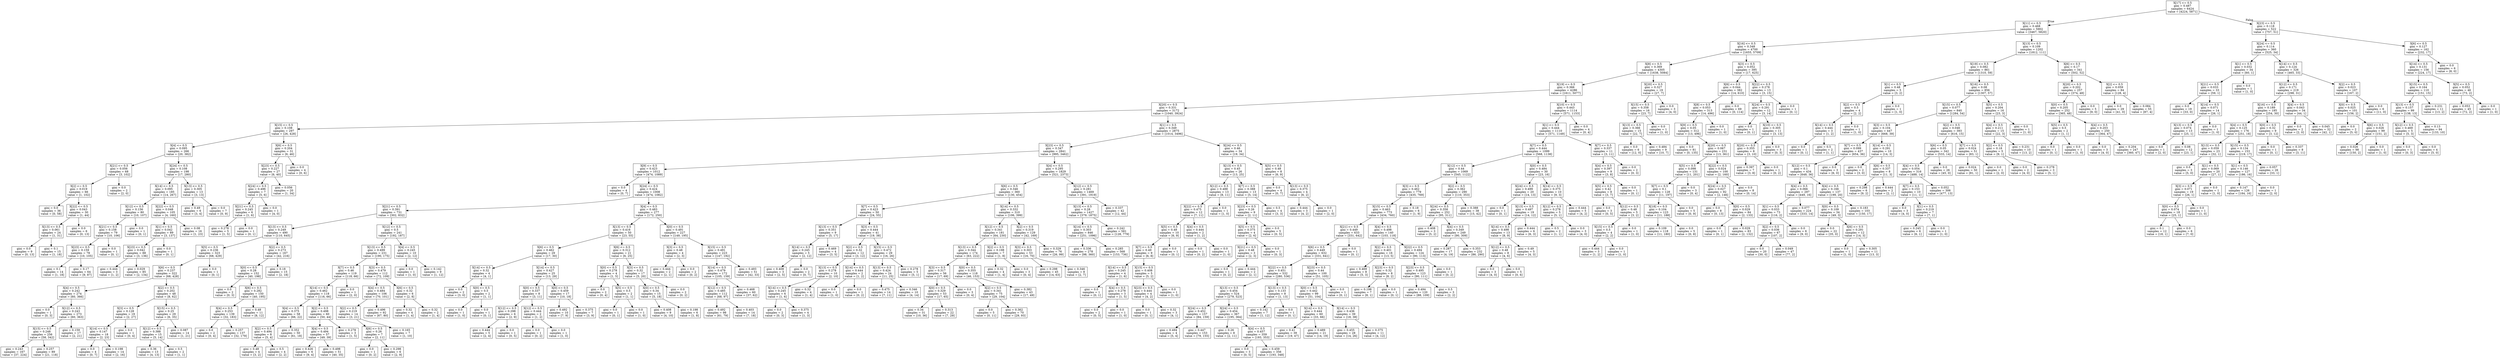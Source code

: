 digraph Tree {
node [shape=box] ;
0 [label="X[17] <= 0.5\ngini = 0.487\nsamples = 6424\nvalue = [4224, 5871]"] ;
1 [label="X[11] <= 0.5\ngini = 0.468\nsamples = 5902\nvalue = [3467, 5820]"] ;
0 -> 1 [labeldistance=2.5, labelangle=45, headlabel="True"] ;
2 [label="X[16] <= 0.5\ngini = 0.348\nsamples = 4700\nvalue = [1655, 5709]"] ;
1 -> 2 ;
3 [label="X[8] <= 0.5\ngini = 0.369\nsamples = 4305\nvalue = [1638, 5084]"] ;
2 -> 3 ;
4 [label="X[19] <= 0.5\ngini = 0.366\nsamples = 4286\nvalue = [1611, 5077]"] ;
3 -> 4 ;
5 [label="X[20] <= 0.5\ngini = 0.331\nsamples = 3172\nvalue = [1040, 3924]"] ;
4 -> 5 ;
6 [label="X[15] <= 0.5\ngini = 0.108\nsamples = 297\nvalue = [26, 428]"] ;
5 -> 6 ;
7 [label="X[4] <= 0.5\ngini = 0.095\nsamples = 266\nvalue = [20, 382]"] ;
6 -> 7 ;
8 [label="X[21] <= 0.5\ngini = 0.056\nsamples = 68\nvalue = [3, 102]"] ;
7 -> 8 ;
9 [label="X[2] <= 0.5\ngini = 0.019\nsamples = 66\nvalue = [1, 102]"] ;
8 -> 9 ;
10 [label="gini = 0.0\nsamples = 36\nvalue = [0, 58]"] ;
9 -> 10 ;
11 [label="X[22] <= 0.5\ngini = 0.043\nsamples = 30\nvalue = [1, 44]"] ;
9 -> 11 ;
12 [label="X[13] <= 0.5\ngini = 0.061\nsamples = 24\nvalue = [1, 31]"] ;
11 -> 12 ;
13 [label="gini = 0.0\nsamples = 9\nvalue = [0, 13]"] ;
12 -> 13 ;
14 [label="gini = 0.1\nsamples = 15\nvalue = [1, 18]"] ;
12 -> 14 ;
15 [label="gini = 0.0\nsamples = 6\nvalue = [0, 13]"] ;
11 -> 15 ;
16 [label="gini = 0.0\nsamples = 2\nvalue = [2, 0]"] ;
8 -> 16 ;
17 [label="X[24] <= 0.5\ngini = 0.108\nsamples = 198\nvalue = [17, 280]"] ;
7 -> 17 ;
18 [label="X[14] <= 0.5\ngini = 0.095\nsamples = 185\nvalue = [14, 267]"] ;
17 -> 18 ;
19 [label="X[12] <= 0.5\ngini = 0.156\nsamples = 80\nvalue = [10, 107]"] ;
18 -> 19 ;
20 [label="X[21] <= 0.5\ngini = 0.158\nsamples = 79\nvalue = [10, 106]"] ;
19 -> 20 ;
21 [label="X[23] <= 0.5\ngini = 0.159\nsamples = 78\nvalue = [10, 105]"] ;
20 -> 21 ;
22 [label="gini = 0.1\nsamples = 14\nvalue = [1, 18]"] ;
21 -> 22 ;
23 [label="gini = 0.17\nsamples = 64\nvalue = [9, 87]"] ;
21 -> 23 ;
24 [label="gini = 0.0\nsamples = 1\nvalue = [0, 1]"] ;
20 -> 24 ;
25 [label="gini = 0.0\nsamples = 1\nvalue = [0, 1]"] ;
19 -> 25 ;
26 [label="X[22] <= 0.5\ngini = 0.048\nsamples = 105\nvalue = [4, 160]"] ;
18 -> 26 ;
27 [label="X[1] <= 0.5\ngini = 0.042\nsamples = 89\nvalue = [3, 137]"] ;
26 -> 27 ;
28 [label="X[23] <= 0.5\ngini = 0.042\nsamples = 88\nvalue = [3, 136]"] ;
27 -> 28 ;
29 [label="gini = 0.444\nsamples = 3\nvalue = [1, 2]"] ;
28 -> 29 ;
30 [label="gini = 0.029\nsamples = 85\nvalue = [2, 134]"] ;
28 -> 30 ;
31 [label="gini = 0.0\nsamples = 1\nvalue = [0, 1]"] ;
27 -> 31 ;
32 [label="gini = 0.08\nsamples = 16\nvalue = [1, 23]"] ;
26 -> 32 ;
33 [label="X[13] <= 0.5\ngini = 0.305\nsamples = 13\nvalue = [3, 13]"] ;
17 -> 33 ;
34 [label="gini = 0.49\nsamples = 6\nvalue = [3, 4]"] ;
33 -> 34 ;
35 [label="gini = 0.0\nsamples = 7\nvalue = [0, 9]"] ;
33 -> 35 ;
36 [label="X[6] <= 0.5\ngini = 0.204\nsamples = 31\nvalue = [6, 46]"] ;
6 -> 36 ;
37 [label="X[23] <= 0.5\ngini = 0.227\nsamples = 27\nvalue = [6, 40]"] ;
36 -> 37 ;
38 [label="X[24] <= 0.5\ngini = 0.496\nsamples = 7\nvalue = [5, 6]"] ;
37 -> 38 ;
39 [label="X[21] <= 0.5\ngini = 0.245\nsamples = 6\nvalue = [1, 6]"] ;
38 -> 39 ;
40 [label="gini = 0.278\nsamples = 5\nvalue = [1, 5]"] ;
39 -> 40 ;
41 [label="gini = 0.0\nsamples = 1\nvalue = [0, 1]"] ;
39 -> 41 ;
42 [label="gini = 0.0\nsamples = 1\nvalue = [4, 0]"] ;
38 -> 42 ;
43 [label="gini = 0.056\nsamples = 20\nvalue = [1, 34]"] ;
37 -> 43 ;
44 [label="gini = 0.0\nsamples = 4\nvalue = [0, 6]"] ;
36 -> 44 ;
45 [label="X[1] <= 0.5\ngini = 0.349\nsamples = 2875\nvalue = [1014, 3496]"] ;
5 -> 45 ;
46 [label="X[23] <= 0.5\ngini = 0.347\nsamples = 2841\nvalue = [995, 3462]"] ;
45 -> 46 ;
47 [label="X[9] <= 0.5\ngini = 0.423\nsamples = 1012\nvalue = [474, 1089]"] ;
46 -> 47 ;
48 [label="gini = 0.0\nsamples = 4\nvalue = [0, 7]"] ;
47 -> 48 ;
49 [label="X[24] <= 0.5\ngini = 0.424\nsamples = 1008\nvalue = [474, 1082]"] ;
47 -> 49 ;
50 [label="X[21] <= 0.5\ngini = 0.391\nsamples = 731\nvalue = [302, 832]"] ;
49 -> 50 ;
51 [label="X[13] <= 0.5\ngini = 0.249\nsamples = 490\nvalue = [110, 645]"] ;
50 -> 51 ;
52 [label="X[5] <= 0.5\ngini = 0.236\nsamples = 323\nvalue = [68, 429]"] ;
51 -> 52 ;
53 [label="X[6] <= 0.5\ngini = 0.237\nsamples = 322\nvalue = [68, 428]"] ;
52 -> 53 ;
54 [label="X[4] <= 0.5\ngini = 0.242\nsamples = 274\nvalue = [60, 366]"] ;
53 -> 54 ;
55 [label="gini = 0.0\nsamples = 1\nvalue = [0, 3]"] ;
54 -> 55 ;
56 [label="X[12] <= 0.5\ngini = 0.243\nsamples = 273\nvalue = [60, 363]"] ;
54 -> 56 ;
57 [label="X[15] <= 0.5\ngini = 0.248\nsamples = 256\nvalue = [58, 342]"] ;
56 -> 57 ;
58 [label="gini = 0.243\nsamples = 167\nvalue = [37, 224]"] ;
57 -> 58 ;
59 [label="gini = 0.257\nsamples = 89\nvalue = [21, 118]"] ;
57 -> 59 ;
60 [label="gini = 0.159\nsamples = 17\nvalue = [2, 21]"] ;
56 -> 60 ;
61 [label="X[2] <= 0.5\ngini = 0.202\nsamples = 48\nvalue = [8, 62]"] ;
53 -> 61 ;
62 [label="X[3] <= 0.5\ngini = 0.128\nsamples = 19\nvalue = [2, 27]"] ;
61 -> 62 ;
63 [label="X[14] <= 0.5\ngini = 0.147\nsamples = 18\nvalue = [2, 23]"] ;
62 -> 63 ;
64 [label="gini = 0.0\nsamples = 4\nvalue = [0, 7]"] ;
63 -> 64 ;
65 [label="gini = 0.198\nsamples = 14\nvalue = [2, 16]"] ;
63 -> 65 ;
66 [label="gini = 0.0\nsamples = 1\nvalue = [0, 4]"] ;
62 -> 66 ;
67 [label="X[15] <= 0.5\ngini = 0.25\nsamples = 29\nvalue = [6, 35]"] ;
61 -> 67 ;
68 [label="X[12] <= 0.5\ngini = 0.388\nsamples = 15\nvalue = [5, 14]"] ;
67 -> 68 ;
69 [label="gini = 0.36\nsamples = 13\nvalue = [4, 13]"] ;
68 -> 69 ;
70 [label="gini = 0.5\nsamples = 2\nvalue = [1, 1]"] ;
68 -> 70 ;
71 [label="gini = 0.087\nsamples = 14\nvalue = [1, 21]"] ;
67 -> 71 ;
72 [label="gini = 0.0\nsamples = 1\nvalue = [0, 1]"] ;
52 -> 72 ;
73 [label="X[2] <= 0.5\ngini = 0.273\nsamples = 167\nvalue = [42, 216]"] ;
51 -> 73 ;
74 [label="X[0] <= 0.5\ngini = 0.28\nsamples = 152\nvalue = [40, 198]"] ;
73 -> 74 ;
75 [label="gini = 0.0\nsamples = 2\nvalue = [0, 3]"] ;
74 -> 75 ;
76 [label="X[6] <= 0.5\ngini = 0.282\nsamples = 150\nvalue = [40, 195]"] ;
74 -> 76 ;
77 [label="X[4] <= 0.5\ngini = 0.253\nsamples = 139\nvalue = [32, 183]"] ;
76 -> 77 ;
78 [label="gini = 0.0\nsamples = 2\nvalue = [0, 4]"] ;
77 -> 78 ;
79 [label="gini = 0.257\nsamples = 137\nvalue = [32, 179]"] ;
77 -> 79 ;
80 [label="gini = 0.48\nsamples = 11\nvalue = [8, 12]"] ;
76 -> 80 ;
81 [label="gini = 0.18\nsamples = 15\nvalue = [2, 18]"] ;
73 -> 81 ;
82 [label="X[12] <= 0.5\ngini = 0.5\nsamples = 241\nvalue = [192, 187]"] ;
50 -> 82 ;
83 [label="X[13] <= 0.5\ngini = 0.499\nsamples = 231\nvalue = [190, 175]"] ;
82 -> 83 ;
84 [label="X[7] <= 0.5\ngini = 0.46\nsamples = 119\nvalue = [118, 66]"] ;
83 -> 84 ;
85 [label="X[14] <= 0.5\ngini = 0.462\nsamples = 118\nvalue = [116, 66]"] ;
84 -> 85 ;
86 [label="X[4] <= 0.5\ngini = 0.375\nsamples = 58\nvalue = [66, 22]"] ;
85 -> 86 ;
87 [label="X[2] <= 0.5\ngini = 0.494\nsamples = 8\nvalue = [5, 4]"] ;
86 -> 87 ;
88 [label="gini = 0.48\nsamples = 4\nvalue = [3, 2]"] ;
87 -> 88 ;
89 [label="gini = 0.5\nsamples = 4\nvalue = [2, 2]"] ;
87 -> 89 ;
90 [label="gini = 0.352\nsamples = 50\nvalue = [61, 18]"] ;
86 -> 90 ;
91 [label="X[2] <= 0.5\ngini = 0.498\nsamples = 60\nvalue = [50, 44]"] ;
85 -> 91 ;
92 [label="X[4] <= 0.5\ngini = 0.494\nsamples = 57\nvalue = [49, 39]"] ;
91 -> 92 ;
93 [label="gini = 0.426\nsamples = 6\nvalue = [9, 4]"] ;
92 -> 93 ;
94 [label="gini = 0.498\nsamples = 51\nvalue = [40, 35]"] ;
92 -> 94 ;
95 [label="gini = 0.278\nsamples = 3\nvalue = [1, 5]"] ;
91 -> 95 ;
96 [label="gini = 0.0\nsamples = 1\nvalue = [2, 0]"] ;
84 -> 96 ;
97 [label="X[3] <= 0.5\ngini = 0.479\nsamples = 112\nvalue = [72, 109]"] ;
83 -> 97 ;
98 [label="X[4] <= 0.5\ngini = 0.484\nsamples = 106\nvalue = [70, 101]"] ;
97 -> 98 ;
99 [label="X[2] <= 0.5\ngini = 0.219\nsamples = 14\nvalue = [3, 21]"] ;
98 -> 99 ;
100 [label="X[6] <= 0.5\ngini = 0.26\nsamples = 7\nvalue = [2, 11]"] ;
99 -> 100 ;
101 [label="gini = 0.0\nsamples = 1\nvalue = [0, 2]"] ;
100 -> 101 ;
102 [label="gini = 0.298\nsamples = 6\nvalue = [2, 9]"] ;
100 -> 102 ;
103 [label="gini = 0.165\nsamples = 7\nvalue = [1, 10]"] ;
99 -> 103 ;
104 [label="gini = 0.496\nsamples = 92\nvalue = [67, 80]"] ;
98 -> 104 ;
105 [label="X[6] <= 0.5\ngini = 0.32\nsamples = 6\nvalue = [2, 8]"] ;
97 -> 105 ;
106 [label="gini = 0.32\nsamples = 4\nvalue = [1, 4]"] ;
105 -> 106 ;
107 [label="gini = 0.32\nsamples = 2\nvalue = [1, 4]"] ;
105 -> 107 ;
108 [label="X[4] <= 0.5\ngini = 0.245\nsamples = 10\nvalue = [2, 12]"] ;
82 -> 108 ;
109 [label="gini = 0.0\nsamples = 1\nvalue = [1, 0]"] ;
108 -> 109 ;
110 [label="gini = 0.142\nsamples = 9\nvalue = [1, 12]"] ;
108 -> 110 ;
111 [label="X[4] <= 0.5\ngini = 0.483\nsamples = 277\nvalue = [172, 250]"] ;
49 -> 111 ;
112 [label="X[13] <= 0.5\ngini = 0.416\nsamples = 50\nvalue = [23, 55]"] ;
111 -> 112 ;
113 [label="X[6] <= 0.5\ngini = 0.462\nsamples = 29\nvalue = [17, 30]"] ;
112 -> 113 ;
114 [label="X[14] <= 0.5\ngini = 0.32\nsamples = 4\nvalue = [4, 1]"] ;
113 -> 114 ;
115 [label="gini = 0.0\nsamples = 2\nvalue = [3, 0]"] ;
114 -> 115 ;
116 [label="X[0] <= 0.5\ngini = 0.5\nsamples = 2\nvalue = [1, 1]"] ;
114 -> 116 ;
117 [label="gini = 0.0\nsamples = 1\nvalue = [1, 0]"] ;
116 -> 117 ;
118 [label="gini = 0.0\nsamples = 1\nvalue = [0, 1]"] ;
116 -> 118 ;
119 [label="X[14] <= 0.5\ngini = 0.427\nsamples = 25\nvalue = [13, 29]"] ;
113 -> 119 ;
120 [label="X[0] <= 0.5\ngini = 0.337\nsamples = 8\nvalue = [3, 11]"] ;
119 -> 120 ;
121 [label="X[12] <= 0.5\ngini = 0.298\nsamples = 6\nvalue = [2, 9]"] ;
120 -> 121 ;
122 [label="gini = 0.444\nsamples = 5\nvalue = [2, 4]"] ;
121 -> 122 ;
123 [label="gini = 0.0\nsamples = 1\nvalue = [0, 5]"] ;
121 -> 123 ;
124 [label="X[12] <= 0.5\ngini = 0.444\nsamples = 2\nvalue = [1, 2]"] ;
120 -> 124 ;
125 [label="gini = 0.0\nsamples = 1\nvalue = [0, 2]"] ;
124 -> 125 ;
126 [label="gini = 0.0\nsamples = 1\nvalue = [1, 0]"] ;
124 -> 126 ;
127 [label="X[0] <= 0.5\ngini = 0.459\nsamples = 17\nvalue = [10, 18]"] ;
119 -> 127 ;
128 [label="gini = 0.492\nsamples = 10\nvalue = [7, 9]"] ;
127 -> 128 ;
129 [label="gini = 0.375\nsamples = 7\nvalue = [3, 9]"] ;
127 -> 129 ;
130 [label="X[6] <= 0.5\ngini = 0.312\nsamples = 21\nvalue = [6, 25]"] ;
112 -> 130 ;
131 [label="X[0] <= 0.5\ngini = 0.278\nsamples = 4\nvalue = [1, 5]"] ;
130 -> 131 ;
132 [label="gini = 0.0\nsamples = 2\nvalue = [0, 4]"] ;
131 -> 132 ;
133 [label="X[5] <= 0.5\ngini = 0.5\nsamples = 2\nvalue = [1, 1]"] ;
131 -> 133 ;
134 [label="gini = 0.0\nsamples = 1\nvalue = [0, 1]"] ;
133 -> 134 ;
135 [label="gini = 0.0\nsamples = 1\nvalue = [1, 0]"] ;
133 -> 135 ;
136 [label="X[3] <= 0.5\ngini = 0.32\nsamples = 17\nvalue = [5, 20]"] ;
130 -> 136 ;
137 [label="X[0] <= 0.5\ngini = 0.34\nsamples = 15\nvalue = [5, 18]"] ;
136 -> 137 ;
138 [label="gini = 0.408\nsamples = 9\nvalue = [4, 10]"] ;
137 -> 138 ;
139 [label="gini = 0.198\nsamples = 6\nvalue = [1, 8]"] ;
137 -> 139 ;
140 [label="gini = 0.0\nsamples = 2\nvalue = [0, 2]"] ;
136 -> 140 ;
141 [label="X[0] <= 0.5\ngini = 0.491\nsamples = 227\nvalue = [149, 195]"] ;
111 -> 141 ;
142 [label="X[3] <= 0.5\ngini = 0.48\nsamples = 4\nvalue = [2, 3]"] ;
141 -> 142 ;
143 [label="gini = 0.444\nsamples = 2\nvalue = [2, 1]"] ;
142 -> 143 ;
144 [label="gini = 0.0\nsamples = 2\nvalue = [0, 2]"] ;
142 -> 144 ;
145 [label="X[15] <= 0.5\ngini = 0.491\nsamples = 223\nvalue = [147, 192]"] ;
141 -> 145 ;
146 [label="X[14] <= 0.5\ngini = 0.479\nsamples = 172\nvalue = [105, 159]"] ;
145 -> 146 ;
147 [label="X[12] <= 0.5\ngini = 0.485\nsamples = 112\nvalue = [68, 97]"] ;
146 -> 147 ;
148 [label="gini = 0.492\nsamples = 98\nvalue = [61, 79]"] ;
147 -> 148 ;
149 [label="gini = 0.403\nsamples = 14\nvalue = [7, 18]"] ;
147 -> 149 ;
150 [label="gini = 0.468\nsamples = 60\nvalue = [37, 62]"] ;
146 -> 150 ;
151 [label="gini = 0.493\nsamples = 51\nvalue = [42, 33]"] ;
145 -> 151 ;
152 [label="X[4] <= 0.5\ngini = 0.295\nsamples = 1829\nvalue = [521, 2373]"] ;
46 -> 152 ;
153 [label="X[6] <= 0.5\ngini = 0.346\nsamples = 360\nvalue = [130, 454]"] ;
152 -> 153 ;
154 [label="X[7] <= 0.5\ngini = 0.423\nsamples = 50\nvalue = [24, 55]"] ;
153 -> 154 ;
155 [label="X[13] <= 0.5\ngini = 0.351\nsamples = 9\nvalue = [5, 17]"] ;
154 -> 155 ;
156 [label="X[14] <= 0.5\ngini = 0.245\nsamples = 5\nvalue = [2, 12]"] ;
155 -> 156 ;
157 [label="gini = 0.408\nsamples = 3\nvalue = [2, 5]"] ;
156 -> 157 ;
158 [label="gini = 0.0\nsamples = 2\nvalue = [0, 7]"] ;
156 -> 158 ;
159 [label="gini = 0.469\nsamples = 4\nvalue = [3, 5]"] ;
155 -> 159 ;
160 [label="X[3] <= 0.5\ngini = 0.444\nsamples = 41\nvalue = [19, 38]"] ;
154 -> 160 ;
161 [label="X[2] <= 0.5\ngini = 0.32\nsamples = 12\nvalue = [3, 12]"] ;
160 -> 161 ;
162 [label="X[13] <= 0.5\ngini = 0.278\nsamples = 10\nvalue = [2, 10]"] ;
161 -> 162 ;
163 [label="X[14] <= 0.5\ngini = 0.245\nsamples = 6\nvalue = [1, 6]"] ;
162 -> 163 ;
164 [label="gini = 0.0\nsamples = 2\nvalue = [0, 3]"] ;
163 -> 164 ;
165 [label="gini = 0.375\nsamples = 4\nvalue = [1, 3]"] ;
163 -> 165 ;
166 [label="gini = 0.32\nsamples = 4\nvalue = [1, 4]"] ;
162 -> 166 ;
167 [label="X[14] <= 0.5\ngini = 0.444\nsamples = 2\nvalue = [1, 2]"] ;
161 -> 167 ;
168 [label="gini = 0.0\nsamples = 1\nvalue = [1, 0]"] ;
167 -> 168 ;
169 [label="gini = 0.0\nsamples = 1\nvalue = [0, 2]"] ;
167 -> 169 ;
170 [label="X[15] <= 0.5\ngini = 0.472\nsamples = 29\nvalue = [16, 26]"] ;
160 -> 170 ;
171 [label="X[13] <= 0.5\ngini = 0.424\nsamples = 24\nvalue = [11, 25]"] ;
170 -> 171 ;
172 [label="gini = 0.475\nsamples = 14\nvalue = [7, 11]"] ;
171 -> 172 ;
173 [label="gini = 0.346\nsamples = 10\nvalue = [4, 14]"] ;
171 -> 173 ;
174 [label="gini = 0.278\nsamples = 5\nvalue = [5, 1]"] ;
170 -> 174 ;
175 [label="X[14] <= 0.5\ngini = 0.332\nsamples = 310\nvalue = [106, 399]"] ;
153 -> 175 ;
176 [label="X[12] <= 0.5\ngini = 0.341\nsamples = 181\nvalue = [64, 230]"] ;
175 -> 176 ;
177 [label="X[13] <= 0.5\ngini = 0.344\nsamples = 174\nvalue = [63, 222]"] ;
176 -> 177 ;
178 [label="X[3] <= 0.5\ngini = 0.317\nsamples = 56\nvalue = [17, 69]"] ;
177 -> 178 ;
179 [label="X[0] <= 0.5\ngini = 0.329\nsamples = 53\nvalue = [17, 65]"] ;
178 -> 179 ;
180 [label="gini = 0.34\nsamples = 31\nvalue = [10, 36]"] ;
179 -> 180 ;
181 [label="gini = 0.313\nsamples = 22\nvalue = [7, 29]"] ;
179 -> 181 ;
182 [label="gini = 0.0\nsamples = 3\nvalue = [0, 4]"] ;
178 -> 182 ;
183 [label="X[0] <= 0.5\ngini = 0.355\nsamples = 118\nvalue = [46, 153]"] ;
177 -> 183 ;
184 [label="X[2] <= 0.5\ngini = 0.341\nsamples = 75\nvalue = [29, 104]"] ;
183 -> 184 ;
185 [label="gini = 0.0\nsamples = 5\nvalue = [0, 11]"] ;
184 -> 185 ;
186 [label="gini = 0.362\nsamples = 70\nvalue = [29, 93]"] ;
184 -> 186 ;
187 [label="gini = 0.382\nsamples = 43\nvalue = [17, 49]"] ;
183 -> 187 ;
188 [label="X[2] <= 0.5\ngini = 0.198\nsamples = 7\nvalue = [1, 8]"] ;
176 -> 188 ;
189 [label="gini = 0.32\nsamples = 4\nvalue = [1, 4]"] ;
188 -> 189 ;
190 [label="gini = 0.0\nsamples = 3\nvalue = [0, 4]"] ;
188 -> 190 ;
191 [label="X[2] <= 0.5\ngini = 0.319\nsamples = 129\nvalue = [42, 169]"] ;
175 -> 191 ;
192 [label="X[3] <= 0.5\ngini = 0.303\nsamples = 53\nvalue = [16, 70]"] ;
191 -> 192 ;
193 [label="gini = 0.298\nsamples = 45\nvalue = [14, 63]"] ;
192 -> 193 ;
194 [label="gini = 0.346\nsamples = 8\nvalue = [2, 7]"] ;
192 -> 194 ;
195 [label="gini = 0.329\nsamples = 76\nvalue = [26, 99]"] ;
191 -> 195 ;
196 [label="X[12] <= 0.5\ngini = 0.281\nsamples = 1469\nvalue = [391, 1919]"] ;
152 -> 196 ;
197 [label="X[13] <= 0.5\ngini = 0.28\nsamples = 1427\nvalue = [379, 1875]"] ;
196 -> 197 ;
198 [label="X[14] <= 0.5\ngini = 0.303\nsamples = 846\nvalue = [251, 1096]"] ;
197 -> 198 ;
199 [label="gini = 0.336\nsamples = 278\nvalue = [98, 360]"] ;
198 -> 199 ;
200 [label="gini = 0.285\nsamples = 568\nvalue = [153, 736]"] ;
198 -> 200 ;
201 [label="gini = 0.242\nsamples = 581\nvalue = [128, 779]"] ;
197 -> 201 ;
202 [label="gini = 0.337\nsamples = 42\nvalue = [12, 44]"] ;
196 -> 202 ;
203 [label="X[24] <= 0.5\ngini = 0.46\nsamples = 34\nvalue = [19, 34]"] ;
45 -> 203 ;
204 [label="X[13] <= 0.5\ngini = 0.45\nsamples = 26\nvalue = [13, 25]"] ;
203 -> 204 ;
205 [label="X[12] <= 0.5\ngini = 0.488\nsamples = 13\nvalue = [8, 11]"] ;
204 -> 205 ;
206 [label="X[22] <= 0.5\ngini = 0.475\nsamples = 12\nvalue = [7, 11]"] ;
205 -> 206 ;
207 [label="X[5] <= 0.5\ngini = 0.48\nsamples = 10\nvalue = [6, 9]"] ;
206 -> 207 ;
208 [label="X[7] <= 0.5\ngini = 0.49\nsamples = 9\nvalue = [6, 8]"] ;
207 -> 208 ;
209 [label="X[14] <= 0.5\ngini = 0.245\nsamples = 4\nvalue = [1, 6]"] ;
208 -> 209 ;
210 [label="gini = 0.0\nsamples = 1\nvalue = [0, 1]"] ;
209 -> 210 ;
211 [label="X[4] <= 0.5\ngini = 0.278\nsamples = 3\nvalue = [1, 5]"] ;
209 -> 211 ;
212 [label="gini = 0.0\nsamples = 2\nvalue = [0, 5]"] ;
211 -> 212 ;
213 [label="gini = 0.0\nsamples = 1\nvalue = [1, 0]"] ;
211 -> 213 ;
214 [label="X[15] <= 0.5\ngini = 0.408\nsamples = 5\nvalue = [5, 2]"] ;
208 -> 214 ;
215 [label="X[23] <= 0.5\ngini = 0.444\nsamples = 4\nvalue = [4, 2]"] ;
214 -> 215 ;
216 [label="gini = 0.0\nsamples = 1\nvalue = [0, 1]"] ;
215 -> 216 ;
217 [label="gini = 0.32\nsamples = 3\nvalue = [4, 1]"] ;
215 -> 217 ;
218 [label="gini = 0.0\nsamples = 1\nvalue = [1, 0]"] ;
214 -> 218 ;
219 [label="gini = 0.0\nsamples = 1\nvalue = [0, 1]"] ;
207 -> 219 ;
220 [label="X[4] <= 0.5\ngini = 0.444\nsamples = 2\nvalue = [1, 2]"] ;
206 -> 220 ;
221 [label="gini = 0.0\nsamples = 1\nvalue = [0, 2]"] ;
220 -> 221 ;
222 [label="gini = 0.0\nsamples = 1\nvalue = [1, 0]"] ;
220 -> 222 ;
223 [label="gini = 0.0\nsamples = 1\nvalue = [1, 0]"] ;
205 -> 223 ;
224 [label="X[7] <= 0.5\ngini = 0.388\nsamples = 13\nvalue = [5, 14]"] ;
204 -> 224 ;
225 [label="X[23] <= 0.5\ngini = 0.26\nsamples = 9\nvalue = [2, 11]"] ;
224 -> 225 ;
226 [label="X[5] <= 0.5\ngini = 0.375\nsamples = 4\nvalue = [2, 6]"] ;
225 -> 226 ;
227 [label="X[21] <= 0.5\ngini = 0.48\nsamples = 3\nvalue = [2, 3]"] ;
226 -> 227 ;
228 [label="gini = 0.0\nsamples = 1\nvalue = [0, 2]"] ;
227 -> 228 ;
229 [label="gini = 0.444\nsamples = 2\nvalue = [2, 1]"] ;
227 -> 229 ;
230 [label="gini = 0.0\nsamples = 1\nvalue = [0, 3]"] ;
226 -> 230 ;
231 [label="gini = 0.0\nsamples = 5\nvalue = [0, 5]"] ;
225 -> 231 ;
232 [label="gini = 0.5\nsamples = 4\nvalue = [3, 3]"] ;
224 -> 232 ;
233 [label="X[5] <= 0.5\ngini = 0.48\nsamples = 8\nvalue = [6, 9]"] ;
203 -> 233 ;
234 [label="gini = 0.0\nsamples = 4\nvalue = [0, 7]"] ;
233 -> 234 ;
235 [label="X[13] <= 0.5\ngini = 0.375\nsamples = 4\nvalue = [6, 2]"] ;
233 -> 235 ;
236 [label="gini = 0.444\nsamples = 3\nvalue = [4, 2]"] ;
235 -> 236 ;
237 [label="gini = 0.0\nsamples = 1\nvalue = [2, 0]"] ;
235 -> 237 ;
238 [label="X[10] <= 0.5\ngini = 0.443\nsamples = 1114\nvalue = [571, 1153]"] ;
4 -> 238 ;
239 [label="X[1] <= 0.5\ngini = 0.444\nsamples = 1110\nvalue = [571, 1149]"] ;
238 -> 239 ;
240 [label="X[7] <= 0.5\ngini = 0.444\nsamples = 1099\nvalue = [568, 1138]"] ;
239 -> 240 ;
241 [label="X[12] <= 0.5\ngini = 0.44\nsamples = 1069\nvalue = [545, 1122]"] ;
240 -> 241 ;
242 [label="X[3] <= 0.5\ngini = 0.462\nsamples = 779\nvalue = [435, 769]"] ;
241 -> 242 ;
243 [label="X[15] <= 0.5\ngini = 0.463\nsamples = 773\nvalue = [434, 760]"] ;
242 -> 243 ;
244 [label="X[21] <= 0.5\ngini = 0.449\nsamples = 633\nvalue = [331, 642]"] ;
243 -> 244 ;
245 [label="X[6] <= 0.5\ngini = 0.449\nsamples = 632\nvalue = [331, 641]"] ;
244 -> 245 ;
246 [label="X[22] <= 0.5\ngini = 0.451\nsamples = 532\nvalue = [280, 536]"] ;
245 -> 246 ;
247 [label="X[13] <= 0.5\ngini = 0.454\nsamples = 524\nvalue = [279, 523]"] ;
246 -> 247 ;
248 [label="X[24] <= 0.5\ngini = 0.452\nsamples = 157\nvalue = [84, 159]"] ;
247 -> 248 ;
249 [label="gini = 0.494\nsamples = 4\nvalue = [5, 4]"] ;
248 -> 249 ;
250 [label="gini = 0.447\nsamples = 153\nvalue = [79, 155]"] ;
248 -> 250 ;
251 [label="X[24] <= 0.5\ngini = 0.454\nsamples = 367\nvalue = [195, 364]"] ;
247 -> 251 ;
252 [label="gini = 0.26\nsamples = 8\nvalue = [2, 11]"] ;
251 -> 252 ;
253 [label="X[4] <= 0.5\ngini = 0.457\nsamples = 359\nvalue = [193, 353]"] ;
251 -> 253 ;
254 [label="gini = 0.0\nsamples = 3\nvalue = [0, 5]"] ;
253 -> 254 ;
255 [label="gini = 0.459\nsamples = 356\nvalue = [193, 348]"] ;
253 -> 255 ;
256 [label="X[13] <= 0.5\ngini = 0.133\nsamples = 8\nvalue = [1, 13]"] ;
246 -> 256 ;
257 [label="gini = 0.142\nsamples = 7\nvalue = [1, 12]"] ;
256 -> 257 ;
258 [label="gini = 0.0\nsamples = 1\nvalue = [0, 1]"] ;
256 -> 258 ;
259 [label="X[23] <= 0.5\ngini = 0.44\nsamples = 100\nvalue = [51, 105]"] ;
245 -> 259 ;
260 [label="X[0] <= 0.5\ngini = 0.442\nsamples = 99\nvalue = [51, 104]"] ;
259 -> 260 ;
261 [label="X[14] <= 0.5\ngini = 0.444\nsamples = 60\nvalue = [33, 66]"] ;
260 -> 261 ;
262 [label="gini = 0.41\nsamples = 39\nvalue = [19, 47]"] ;
261 -> 262 ;
263 [label="gini = 0.489\nsamples = 21\nvalue = [14, 19]"] ;
261 -> 263 ;
264 [label="X[14] <= 0.5\ngini = 0.436\nsamples = 39\nvalue = [18, 38]"] ;
260 -> 264 ;
265 [label="gini = 0.455\nsamples = 28\nvalue = [14, 26]"] ;
264 -> 265 ;
266 [label="gini = 0.375\nsamples = 11\nvalue = [4, 12]"] ;
264 -> 266 ;
267 [label="gini = 0.0\nsamples = 1\nvalue = [0, 1]"] ;
259 -> 267 ;
268 [label="gini = 0.0\nsamples = 1\nvalue = [0, 1]"] ;
244 -> 268 ;
269 [label="X[4] <= 0.5\ngini = 0.498\nsamples = 140\nvalue = [103, 118]"] ;
243 -> 269 ;
270 [label="X[2] <= 0.5\ngini = 0.401\nsamples = 16\nvalue = [13, 5]"] ;
269 -> 270 ;
271 [label="gini = 0.469\nsamples = 8\nvalue = [5, 3]"] ;
270 -> 271 ;
272 [label="X[23] <= 0.5\ngini = 0.32\nsamples = 8\nvalue = [8, 2]"] ;
270 -> 272 ;
273 [label="gini = 0.198\nsamples = 7\nvalue = [8, 1]"] ;
272 -> 273 ;
274 [label="gini = 0.0\nsamples = 1\nvalue = [0, 1]"] ;
272 -> 274 ;
275 [label="X[22] <= 0.5\ngini = 0.494\nsamples = 124\nvalue = [90, 113]"] ;
269 -> 275 ;
276 [label="X[23] <= 0.5\ngini = 0.495\nsamples = 123\nvalue = [90, 111]"] ;
275 -> 276 ;
277 [label="gini = 0.494\nsamples = 120\nvalue = [88, 109]"] ;
276 -> 277 ;
278 [label="gini = 0.5\nsamples = 3\nvalue = [2, 2]"] ;
276 -> 278 ;
279 [label="gini = 0.0\nsamples = 1\nvalue = [0, 2]"] ;
275 -> 279 ;
280 [label="gini = 0.18\nsamples = 6\nvalue = [1, 9]"] ;
242 -> 280 ;
281 [label="X[2] <= 0.5\ngini = 0.362\nsamples = 290\nvalue = [110, 353]"] ;
241 -> 281 ;
282 [label="X[24] <= 0.5\ngini = 0.358\nsamples = 252\nvalue = [95, 311]"] ;
281 -> 282 ;
283 [label="gini = 0.408\nsamples = 3\nvalue = [5, 2]"] ;
282 -> 283 ;
284 [label="X[4] <= 0.5\ngini = 0.349\nsamples = 249\nvalue = [90, 309]"] ;
282 -> 284 ;
285 [label="gini = 0.287\nsamples = 17\nvalue = [4, 19]"] ;
284 -> 285 ;
286 [label="gini = 0.353\nsamples = 232\nvalue = [86, 290]"] ;
284 -> 286 ;
287 [label="gini = 0.388\nsamples = 38\nvalue = [15, 42]"] ;
281 -> 287 ;
288 [label="X[0] <= 0.5\ngini = 0.484\nsamples = 30\nvalue = [23, 16]"] ;
240 -> 288 ;
289 [label="X[24] <= 0.5\ngini = 0.499\nsamples = 20\nvalue = [14, 13]"] ;
288 -> 289 ;
290 [label="gini = 0.0\nsamples = 1\nvalue = [0, 1]"] ;
289 -> 290 ;
291 [label="X[13] <= 0.5\ngini = 0.497\nsamples = 19\nvalue = [14, 12]"] ;
289 -> 291 ;
292 [label="X[14] <= 0.5\ngini = 0.498\nsamples = 13\nvalue = [8, 9]"] ;
291 -> 292 ;
293 [label="X[12] <= 0.5\ngini = 0.48\nsamples = 8\nvalue = [4, 6]"] ;
292 -> 293 ;
294 [label="gini = 0.0\nsamples = 3\nvalue = [4, 0]"] ;
293 -> 294 ;
295 [label="gini = 0.0\nsamples = 5\nvalue = [0, 6]"] ;
293 -> 295 ;
296 [label="gini = 0.49\nsamples = 5\nvalue = [4, 3]"] ;
292 -> 296 ;
297 [label="gini = 0.444\nsamples = 6\nvalue = [6, 3]"] ;
291 -> 297 ;
298 [label="X[14] <= 0.5\ngini = 0.375\nsamples = 10\nvalue = [9, 3]"] ;
288 -> 298 ;
299 [label="X[12] <= 0.5\ngini = 0.278\nsamples = 5\nvalue = [5, 1]"] ;
298 -> 299 ;
300 [label="gini = 0.5\nsamples = 2\nvalue = [1, 1]"] ;
299 -> 300 ;
301 [label="gini = 0.0\nsamples = 3\nvalue = [4, 0]"] ;
299 -> 301 ;
302 [label="gini = 0.444\nsamples = 5\nvalue = [4, 2]"] ;
298 -> 302 ;
303 [label="X[7] <= 0.5\ngini = 0.337\nsamples = 11\nvalue = [3, 11]"] ;
239 -> 303 ;
304 [label="X[4] <= 0.5\ngini = 0.397\nsamples = 9\nvalue = [3, 8]"] ;
303 -> 304 ;
305 [label="X[5] <= 0.5\ngini = 0.42\nsamples = 8\nvalue = [3, 7]"] ;
304 -> 305 ;
306 [label="gini = 0.0\nsamples = 3\nvalue = [0, 5]"] ;
305 -> 306 ;
307 [label="X[12] <= 0.5\ngini = 0.48\nsamples = 5\nvalue = [3, 2]"] ;
305 -> 307 ;
308 [label="X[15] <= 0.5\ngini = 0.5\nsamples = 4\nvalue = [2, 2]"] ;
307 -> 308 ;
309 [label="gini = 0.444\nsamples = 3\nvalue = [1, 2]"] ;
308 -> 309 ;
310 [label="gini = 0.0\nsamples = 1\nvalue = [1, 0]"] ;
308 -> 310 ;
311 [label="gini = 0.0\nsamples = 1\nvalue = [1, 0]"] ;
307 -> 311 ;
312 [label="gini = 0.0\nsamples = 1\nvalue = [0, 1]"] ;
304 -> 312 ;
313 [label="gini = 0.0\nsamples = 2\nvalue = [0, 3]"] ;
303 -> 313 ;
314 [label="gini = 0.0\nsamples = 4\nvalue = [0, 4]"] ;
238 -> 314 ;
315 [label="X[20] <= 0.5\ngini = 0.327\nsamples = 19\nvalue = [27, 7]"] ;
3 -> 315 ;
316 [label="X[15] <= 0.5\ngini = 0.358\nsamples = 16\nvalue = [23, 7]"] ;
315 -> 316 ;
317 [label="X[13] <= 0.5\ngini = 0.366\nsamples = 15\nvalue = [22, 7]"] ;
316 -> 317 ;
318 [label="gini = 0.0\nsamples = 6\nvalue = [12, 0]"] ;
317 -> 318 ;
319 [label="gini = 0.484\nsamples = 9\nvalue = [10, 7]"] ;
317 -> 319 ;
320 [label="gini = 0.0\nsamples = 1\nvalue = [1, 0]"] ;
316 -> 320 ;
321 [label="gini = 0.0\nsamples = 3\nvalue = [4, 0]"] ;
315 -> 321 ;
322 [label="X[3] <= 0.5\ngini = 0.052\nsamples = 395\nvalue = [17, 625]"] ;
2 -> 322 ;
323 [label="X[6] <= 0.5\ngini = 0.044\nsamples = 382\nvalue = [14, 610]"] ;
322 -> 323 ;
324 [label="X[8] <= 0.5\ngini = 0.053\nsamples = 313\nvalue = [14, 496]"] ;
323 -> 324 ;
325 [label="X[9] <= 0.5\ngini = 0.05\nsamples = 312\nvalue = [13, 496]"] ;
324 -> 325 ;
326 [label="gini = 0.0\nsamples = 81\nvalue = [0, 135]"] ;
325 -> 326 ;
327 [label="X[20] <= 0.5\ngini = 0.067\nsamples = 231\nvalue = [13, 361]"] ;
325 -> 327 ;
328 [label="X[5] <= 0.5\ngini = 0.098\nsamples = 131\nvalue = [11, 201]"] ;
327 -> 328 ;
329 [label="X[7] <= 0.5\ngini = 0.1\nsamples = 128\nvalue = [11, 197]"] ;
328 -> 329 ;
330 [label="X[18] <= 0.5\ngini = 0.104\nsamples = 123\nvalue = [11, 188]"] ;
329 -> 330 ;
331 [label="gini = 0.109\nsamples = 118\nvalue = [11, 180]"] ;
330 -> 331 ;
332 [label="gini = 0.0\nsamples = 5\nvalue = [0, 8]"] ;
330 -> 332 ;
333 [label="gini = 0.0\nsamples = 5\nvalue = [0, 9]"] ;
329 -> 333 ;
334 [label="gini = 0.0\nsamples = 3\nvalue = [0, 4]"] ;
328 -> 334 ;
335 [label="X[22] <= 0.5\ngini = 0.024\nsamples = 100\nvalue = [2, 160]"] ;
327 -> 335 ;
336 [label="X[24] <= 0.5\ngini = 0.027\nsamples = 92\nvalue = [2, 146]"] ;
335 -> 336 ;
337 [label="gini = 0.0\nsamples = 8\nvalue = [0, 13]"] ;
336 -> 337 ;
338 [label="X[0] <= 0.5\ngini = 0.029\nsamples = 84\nvalue = [2, 133]"] ;
336 -> 338 ;
339 [label="gini = 0.0\nsamples = 1\nvalue = [0, 1]"] ;
338 -> 339 ;
340 [label="gini = 0.029\nsamples = 83\nvalue = [2, 132]"] ;
338 -> 340 ;
341 [label="gini = 0.0\nsamples = 8\nvalue = [0, 14]"] ;
335 -> 341 ;
342 [label="gini = 0.0\nsamples = 1\nvalue = [1, 0]"] ;
324 -> 342 ;
343 [label="gini = 0.0\nsamples = 69\nvalue = [0, 114]"] ;
323 -> 343 ;
344 [label="X[22] <= 0.5\ngini = 0.278\nsamples = 13\nvalue = [3, 15]"] ;
322 -> 344 ;
345 [label="X[24] <= 0.5\ngini = 0.291\nsamples = 12\nvalue = [3, 14]"] ;
344 -> 345 ;
346 [label="gini = 0.0\nsamples = 1\nvalue = [0, 1]"] ;
345 -> 346 ;
347 [label="X[10] <= 0.5\ngini = 0.305\nsamples = 11\nvalue = [3, 13]"] ;
345 -> 347 ;
348 [label="X[20] <= 0.5\ngini = 0.355\nsamples = 8\nvalue = [3, 10]"] ;
347 -> 348 ;
349 [label="gini = 0.397\nsamples = 7\nvalue = [3, 8]"] ;
348 -> 349 ;
350 [label="gini = 0.0\nsamples = 1\nvalue = [0, 2]"] ;
348 -> 350 ;
351 [label="gini = 0.0\nsamples = 3\nvalue = [0, 3]"] ;
347 -> 351 ;
352 [label="gini = 0.0\nsamples = 1\nvalue = [0, 1]"] ;
344 -> 352 ;
353 [label="X[13] <= 0.5\ngini = 0.109\nsamples = 1202\nvalue = [1812, 111]"] ;
1 -> 353 ;
354 [label="X[19] <= 0.5\ngini = 0.082\nsamples = 861\nvalue = [1310, 59]"] ;
353 -> 354 ;
355 [label="X[1] <= 0.5\ngini = 0.48\nsamples = 5\nvalue = [3, 2]"] ;
354 -> 355 ;
356 [label="X[2] <= 0.5\ngini = 0.5\nsamples = 4\nvalue = [2, 2]"] ;
355 -> 356 ;
357 [label="X[14] <= 0.5\ngini = 0.444\nsamples = 3\nvalue = [1, 2]"] ;
356 -> 357 ;
358 [label="gini = 0.0\nsamples = 1\nvalue = [0, 1]"] ;
357 -> 358 ;
359 [label="gini = 0.5\nsamples = 2\nvalue = [1, 1]"] ;
357 -> 359 ;
360 [label="gini = 0.0\nsamples = 1\nvalue = [1, 0]"] ;
356 -> 360 ;
361 [label="gini = 0.0\nsamples = 1\nvalue = [1, 0]"] ;
355 -> 361 ;
362 [label="X[16] <= 0.5\ngini = 0.08\nsamples = 856\nvalue = [1307, 57]"] ;
354 -> 362 ;
363 [label="X[15] <= 0.5\ngini = 0.077\nsamples = 840\nvalue = [1284, 54]"] ;
362 -> 363 ;
364 [label="X[3] <= 0.5\ngini = 0.104\nsamples = 447\nvalue = [668, 39]"] ;
363 -> 364 ;
365 [label="X[7] <= 0.5\ngini = 0.099\nsamples = 437\nvalue = [654, 36]"] ;
364 -> 365 ;
366 [label="X[12] <= 0.5\ngini = 0.1\nsamples = 434\nvalue = [648, 36]"] ;
365 -> 366 ;
367 [label="X[4] <= 0.5\ngini = 0.066\nsamples = 297\nvalue = [449, 16]"] ;
366 -> 367 ;
368 [label="X[1] <= 0.5\ngini = 0.033\nsamples = 73\nvalue = [116, 2]"] ;
367 -> 368 ;
369 [label="X[2] <= 0.5\ngini = 0.036\nsamples = 67\nvalue = [107, 2]"] ;
368 -> 369 ;
370 [label="gini = 0.0\nsamples = 20\nvalue = [30, 0]"] ;
369 -> 370 ;
371 [label="gini = 0.049\nsamples = 47\nvalue = [77, 2]"] ;
369 -> 371 ;
372 [label="gini = 0.0\nsamples = 6\nvalue = [9, 0]"] ;
368 -> 372 ;
373 [label="gini = 0.077\nsamples = 224\nvalue = [333, 14]"] ;
367 -> 373 ;
374 [label="X[4] <= 0.5\ngini = 0.166\nsamples = 137\nvalue = [199, 20]"] ;
366 -> 374 ;
375 [label="X[0] <= 0.5\ngini = 0.109\nsamples = 34\nvalue = [49, 3]"] ;
374 -> 375 ;
376 [label="gini = 0.0\nsamples = 22\nvalue = [35, 0]"] ;
375 -> 376 ;
377 [label="X[6] <= 0.5\ngini = 0.291\nsamples = 12\nvalue = [14, 3]"] ;
375 -> 377 ;
378 [label="gini = 0.0\nsamples = 1\nvalue = [1, 0]"] ;
377 -> 378 ;
379 [label="gini = 0.305\nsamples = 11\nvalue = [13, 3]"] ;
377 -> 379 ;
380 [label="gini = 0.183\nsamples = 103\nvalue = [150, 17]"] ;
374 -> 380 ;
381 [label="gini = 0.0\nsamples = 3\nvalue = [6, 0]"] ;
365 -> 381 ;
382 [label="X[14] <= 0.5\ngini = 0.291\nsamples = 10\nvalue = [14, 3]"] ;
364 -> 382 ;
383 [label="gini = 0.0\nsamples = 2\nvalue = [3, 0]"] ;
382 -> 383 ;
384 [label="X[6] <= 0.5\ngini = 0.337\nsamples = 8\nvalue = [11, 3]"] ;
382 -> 384 ;
385 [label="gini = 0.298\nsamples = 6\nvalue = [9, 2]"] ;
384 -> 385 ;
386 [label="gini = 0.444\nsamples = 2\nvalue = [2, 1]"] ;
384 -> 386 ;
387 [label="X[2] <= 0.5\ngini = 0.046\nsamples = 393\nvalue = [616, 15]"] ;
363 -> 387 ;
388 [label="X[6] <= 0.5\ngini = 0.05\nsamples = 342\nvalue = [533, 14]"] ;
387 -> 388 ;
389 [label="X[4] <= 0.5\ngini = 0.054\nsamples = 316\nvalue = [488, 14]"] ;
388 -> 389 ;
390 [label="X[7] <= 0.5\ngini = 0.153\nsamples = 10\nvalue = [11, 1]"] ;
389 -> 390 ;
391 [label="gini = 0.0\nsamples = 3\nvalue = [4, 0]"] ;
390 -> 391 ;
392 [label="X[1] <= 0.5\ngini = 0.219\nsamples = 7\nvalue = [7, 1]"] ;
390 -> 392 ;
393 [label="gini = 0.245\nsamples = 6\nvalue = [6, 1]"] ;
392 -> 393 ;
394 [label="gini = 0.0\nsamples = 1\nvalue = [1, 0]"] ;
392 -> 394 ;
395 [label="gini = 0.052\nsamples = 306\nvalue = [477, 13]"] ;
389 -> 395 ;
396 [label="gini = 0.0\nsamples = 26\nvalue = [45, 0]"] ;
388 -> 396 ;
397 [label="X[7] <= 0.5\ngini = 0.024\nsamples = 51\nvalue = [83, 1]"] ;
387 -> 397 ;
398 [label="gini = 0.024\nsamples = 50\nvalue = [81, 1]"] ;
397 -> 398 ;
399 [label="gini = 0.0\nsamples = 1\nvalue = [2, 0]"] ;
397 -> 399 ;
400 [label="X[5] <= 0.5\ngini = 0.204\nsamples = 16\nvalue = [23, 3]"] ;
362 -> 400 ;
401 [label="X[4] <= 0.5\ngini = 0.211\nsamples = 15\nvalue = [22, 3]"] ;
400 -> 401 ;
402 [label="X[2] <= 0.5\ngini = 0.18\nsamples = 5\nvalue = [9, 1]"] ;
401 -> 402 ;
403 [label="gini = 0.0\nsamples = 2\nvalue = [4, 0]"] ;
402 -> 403 ;
404 [label="gini = 0.278\nsamples = 3\nvalue = [5, 1]"] ;
402 -> 404 ;
405 [label="gini = 0.231\nsamples = 10\nvalue = [13, 2]"] ;
401 -> 405 ;
406 [label="gini = 0.0\nsamples = 1\nvalue = [1, 0]"] ;
400 -> 406 ;
407 [label="X[6] <= 0.5\ngini = 0.17\nsamples = 341\nvalue = [502, 52]"] ;
353 -> 407 ;
408 [label="X[20] <= 0.5\ngini = 0.202\nsamples = 257\nvalue = [374, 48]"] ;
407 -> 408 ;
409 [label="X[0] <= 0.5\ngini = 0.205\nsamples = 252\nvalue = [365, 48]"] ;
408 -> 409 ;
410 [label="X[5] <= 0.5\ngini = 0.5\nsamples = 2\nvalue = [1, 1]"] ;
409 -> 410 ;
411 [label="gini = 0.0\nsamples = 1\nvalue = [0, 1]"] ;
410 -> 411 ;
412 [label="gini = 0.0\nsamples = 1\nvalue = [1, 0]"] ;
410 -> 412 ;
413 [label="X[4] <= 0.5\ngini = 0.203\nsamples = 250\nvalue = [364, 47]"] ;
409 -> 413 ;
414 [label="gini = 0.0\nsamples = 3\nvalue = [4, 0]"] ;
413 -> 414 ;
415 [label="gini = 0.204\nsamples = 247\nvalue = [360, 47]"] ;
413 -> 415 ;
416 [label="gini = 0.0\nsamples = 5\nvalue = [9, 0]"] ;
408 -> 416 ;
417 [label="X[2] <= 0.5\ngini = 0.059\nsamples = 84\nvalue = [128, 4]"] ;
407 -> 417 ;
418 [label="gini = 0.0\nsamples = 29\nvalue = [41, 0]"] ;
417 -> 418 ;
419 [label="gini = 0.084\nsamples = 55\nvalue = [87, 4]"] ;
417 -> 419 ;
420 [label="X[23] <= 0.5\ngini = 0.118\nsamples = 522\nvalue = [757, 51]"] ;
0 -> 420 [labeldistance=2.5, labelangle=-45, headlabel="False"] ;
421 [label="X[24] <= 0.5\ngini = 0.114\nsamples = 360\nvalue = [525, 34]"] ;
420 -> 421 ;
422 [label="X[1] <= 0.5\ngini = 0.032\nsamples = 34\nvalue = [60, 1]"] ;
421 -> 422 ;
423 [label="X[21] <= 0.5\ngini = 0.033\nsamples = 33\nvalue = [59, 1]"] ;
422 -> 423 ;
424 [label="gini = 0.0\nsamples = 19\nvalue = [33, 0]"] ;
423 -> 424 ;
425 [label="X[14] <= 0.5\ngini = 0.071\nsamples = 14\nvalue = [26, 1]"] ;
423 -> 425 ;
426 [label="X[13] <= 0.5\ngini = 0.074\nsamples = 13\nvalue = [25, 1]"] ;
425 -> 426 ;
427 [label="gini = 0.0\nsamples = 1\nvalue = [2, 0]"] ;
426 -> 427 ;
428 [label="gini = 0.08\nsamples = 12\nvalue = [23, 1]"] ;
426 -> 428 ;
429 [label="gini = 0.0\nsamples = 1\nvalue = [1, 0]"] ;
425 -> 429 ;
430 [label="gini = 0.0\nsamples = 1\nvalue = [1, 0]"] ;
422 -> 430 ;
431 [label="X[14] <= 0.5\ngini = 0.124\nsamples = 326\nvalue = [465, 33]"] ;
421 -> 431 ;
432 [label="X[12] <= 0.5\ngini = 0.171\nsamples = 219\nvalue = [298, 31]"] ;
431 -> 432 ;
433 [label="X[16] <= 0.5\ngini = 0.189\nsamples = 185\nvalue = [254, 30]"] ;
432 -> 433 ;
434 [label="X[4] <= 0.5\ngini = 0.125\nsamples = 176\nvalue = [251, 18]"] ;
433 -> 434 ;
435 [label="X[13] <= 0.5\ngini = 0.059\nsamples = 23\nvalue = [32, 1]"] ;
434 -> 435 ;
436 [label="gini = 0.0\nsamples = 3\nvalue = [5, 0]"] ;
435 -> 436 ;
437 [label="X[1] <= 0.5\ngini = 0.069\nsamples = 20\nvalue = [27, 1]"] ;
435 -> 437 ;
438 [label="X[3] <= 0.5\ngini = 0.071\nsamples = 19\nvalue = [26, 1]"] ;
437 -> 438 ;
439 [label="X[0] <= 0.5\ngini = 0.074\nsamples = 18\nvalue = [25, 1]"] ;
438 -> 439 ;
440 [label="gini = 0.1\nsamples = 12\nvalue = [18, 1]"] ;
439 -> 440 ;
441 [label="gini = 0.0\nsamples = 6\nvalue = [7, 0]"] ;
439 -> 441 ;
442 [label="gini = 0.0\nsamples = 1\nvalue = [1, 0]"] ;
438 -> 442 ;
443 [label="gini = 0.0\nsamples = 1\nvalue = [1, 0]"] ;
437 -> 443 ;
444 [label="X[15] <= 0.5\ngini = 0.134\nsamples = 153\nvalue = [219, 17]"] ;
434 -> 444 ;
445 [label="X[1] <= 0.5\ngini = 0.146\nsamples = 127\nvalue = [186, 16]"] ;
444 -> 445 ;
446 [label="gini = 0.147\nsamples = 126\nvalue = [184, 16]"] ;
445 -> 446 ;
447 [label="gini = 0.0\nsamples = 1\nvalue = [2, 0]"] ;
445 -> 447 ;
448 [label="gini = 0.057\nsamples = 26\nvalue = [33, 1]"] ;
444 -> 448 ;
449 [label="X[0] <= 0.5\ngini = 0.32\nsamples = 9\nvalue = [3, 12]"] ;
433 -> 449 ;
450 [label="gini = 0.0\nsamples = 1\nvalue = [0, 1]"] ;
449 -> 450 ;
451 [label="gini = 0.337\nsamples = 8\nvalue = [3, 11]"] ;
449 -> 451 ;
452 [label="X[4] <= 0.5\ngini = 0.043\nsamples = 34\nvalue = [44, 1]"] ;
432 -> 452 ;
453 [label="gini = 0.0\nsamples = 2\nvalue = [2, 0]"] ;
452 -> 453 ;
454 [label="gini = 0.045\nsamples = 32\nvalue = [42, 1]"] ;
452 -> 454 ;
455 [label="X[2] <= 0.5\ngini = 0.023\nsamples = 107\nvalue = [167, 2]"] ;
431 -> 455 ;
456 [label="X[0] <= 0.5\ngini = 0.025\nsamples = 101\nvalue = [156, 2]"] ;
455 -> 456 ;
457 [label="gini = 0.0\nsamples = 2\nvalue = [5, 0]"] ;
456 -> 457 ;
458 [label="X[6] <= 0.5\ngini = 0.026\nsamples = 99\nvalue = [151, 2]"] ;
456 -> 458 ;
459 [label="gini = 0.026\nsamples = 98\nvalue = [150, 2]"] ;
458 -> 459 ;
460 [label="gini = 0.0\nsamples = 1\nvalue = [1, 0]"] ;
458 -> 460 ;
461 [label="gini = 0.0\nsamples = 6\nvalue = [11, 0]"] ;
455 -> 461 ;
462 [label="X[6] <= 0.5\ngini = 0.127\nsamples = 162\nvalue = [232, 17]"] ;
420 -> 462 ;
463 [label="X[14] <= 0.5\ngini = 0.131\nsamples = 156\nvalue = [224, 17]"] ;
462 -> 463 ;
464 [label="X[15] <= 0.5\ngini = 0.164\nsamples = 110\nvalue = [151, 15]"] ;
463 -> 464 ;
465 [label="X[13] <= 0.5\ngini = 0.157\nsamples = 99\nvalue = [138, 13]"] ;
464 -> 465 ;
466 [label="X[12] <= 0.5\ngini = 0.469\nsamples = 5\nvalue = [5, 3]"] ;
465 -> 466 ;
467 [label="gini = 0.0\nsamples = 1\nvalue = [0, 3]"] ;
466 -> 467 ;
468 [label="gini = 0.0\nsamples = 4\nvalue = [5, 0]"] ;
466 -> 468 ;
469 [label="gini = 0.13\nsamples = 94\nvalue = [133, 10]"] ;
465 -> 469 ;
470 [label="gini = 0.231\nsamples = 11\nvalue = [13, 2]"] ;
464 -> 470 ;
471 [label="X[5] <= 0.5\ngini = 0.052\nsamples = 46\nvalue = [73, 2]"] ;
463 -> 471 ;
472 [label="gini = 0.053\nsamples = 45\nvalue = [72, 2]"] ;
471 -> 472 ;
473 [label="gini = 0.0\nsamples = 1\nvalue = [1, 0]"] ;
471 -> 473 ;
474 [label="gini = 0.0\nsamples = 6\nvalue = [8, 0]"] ;
462 -> 474 ;
}